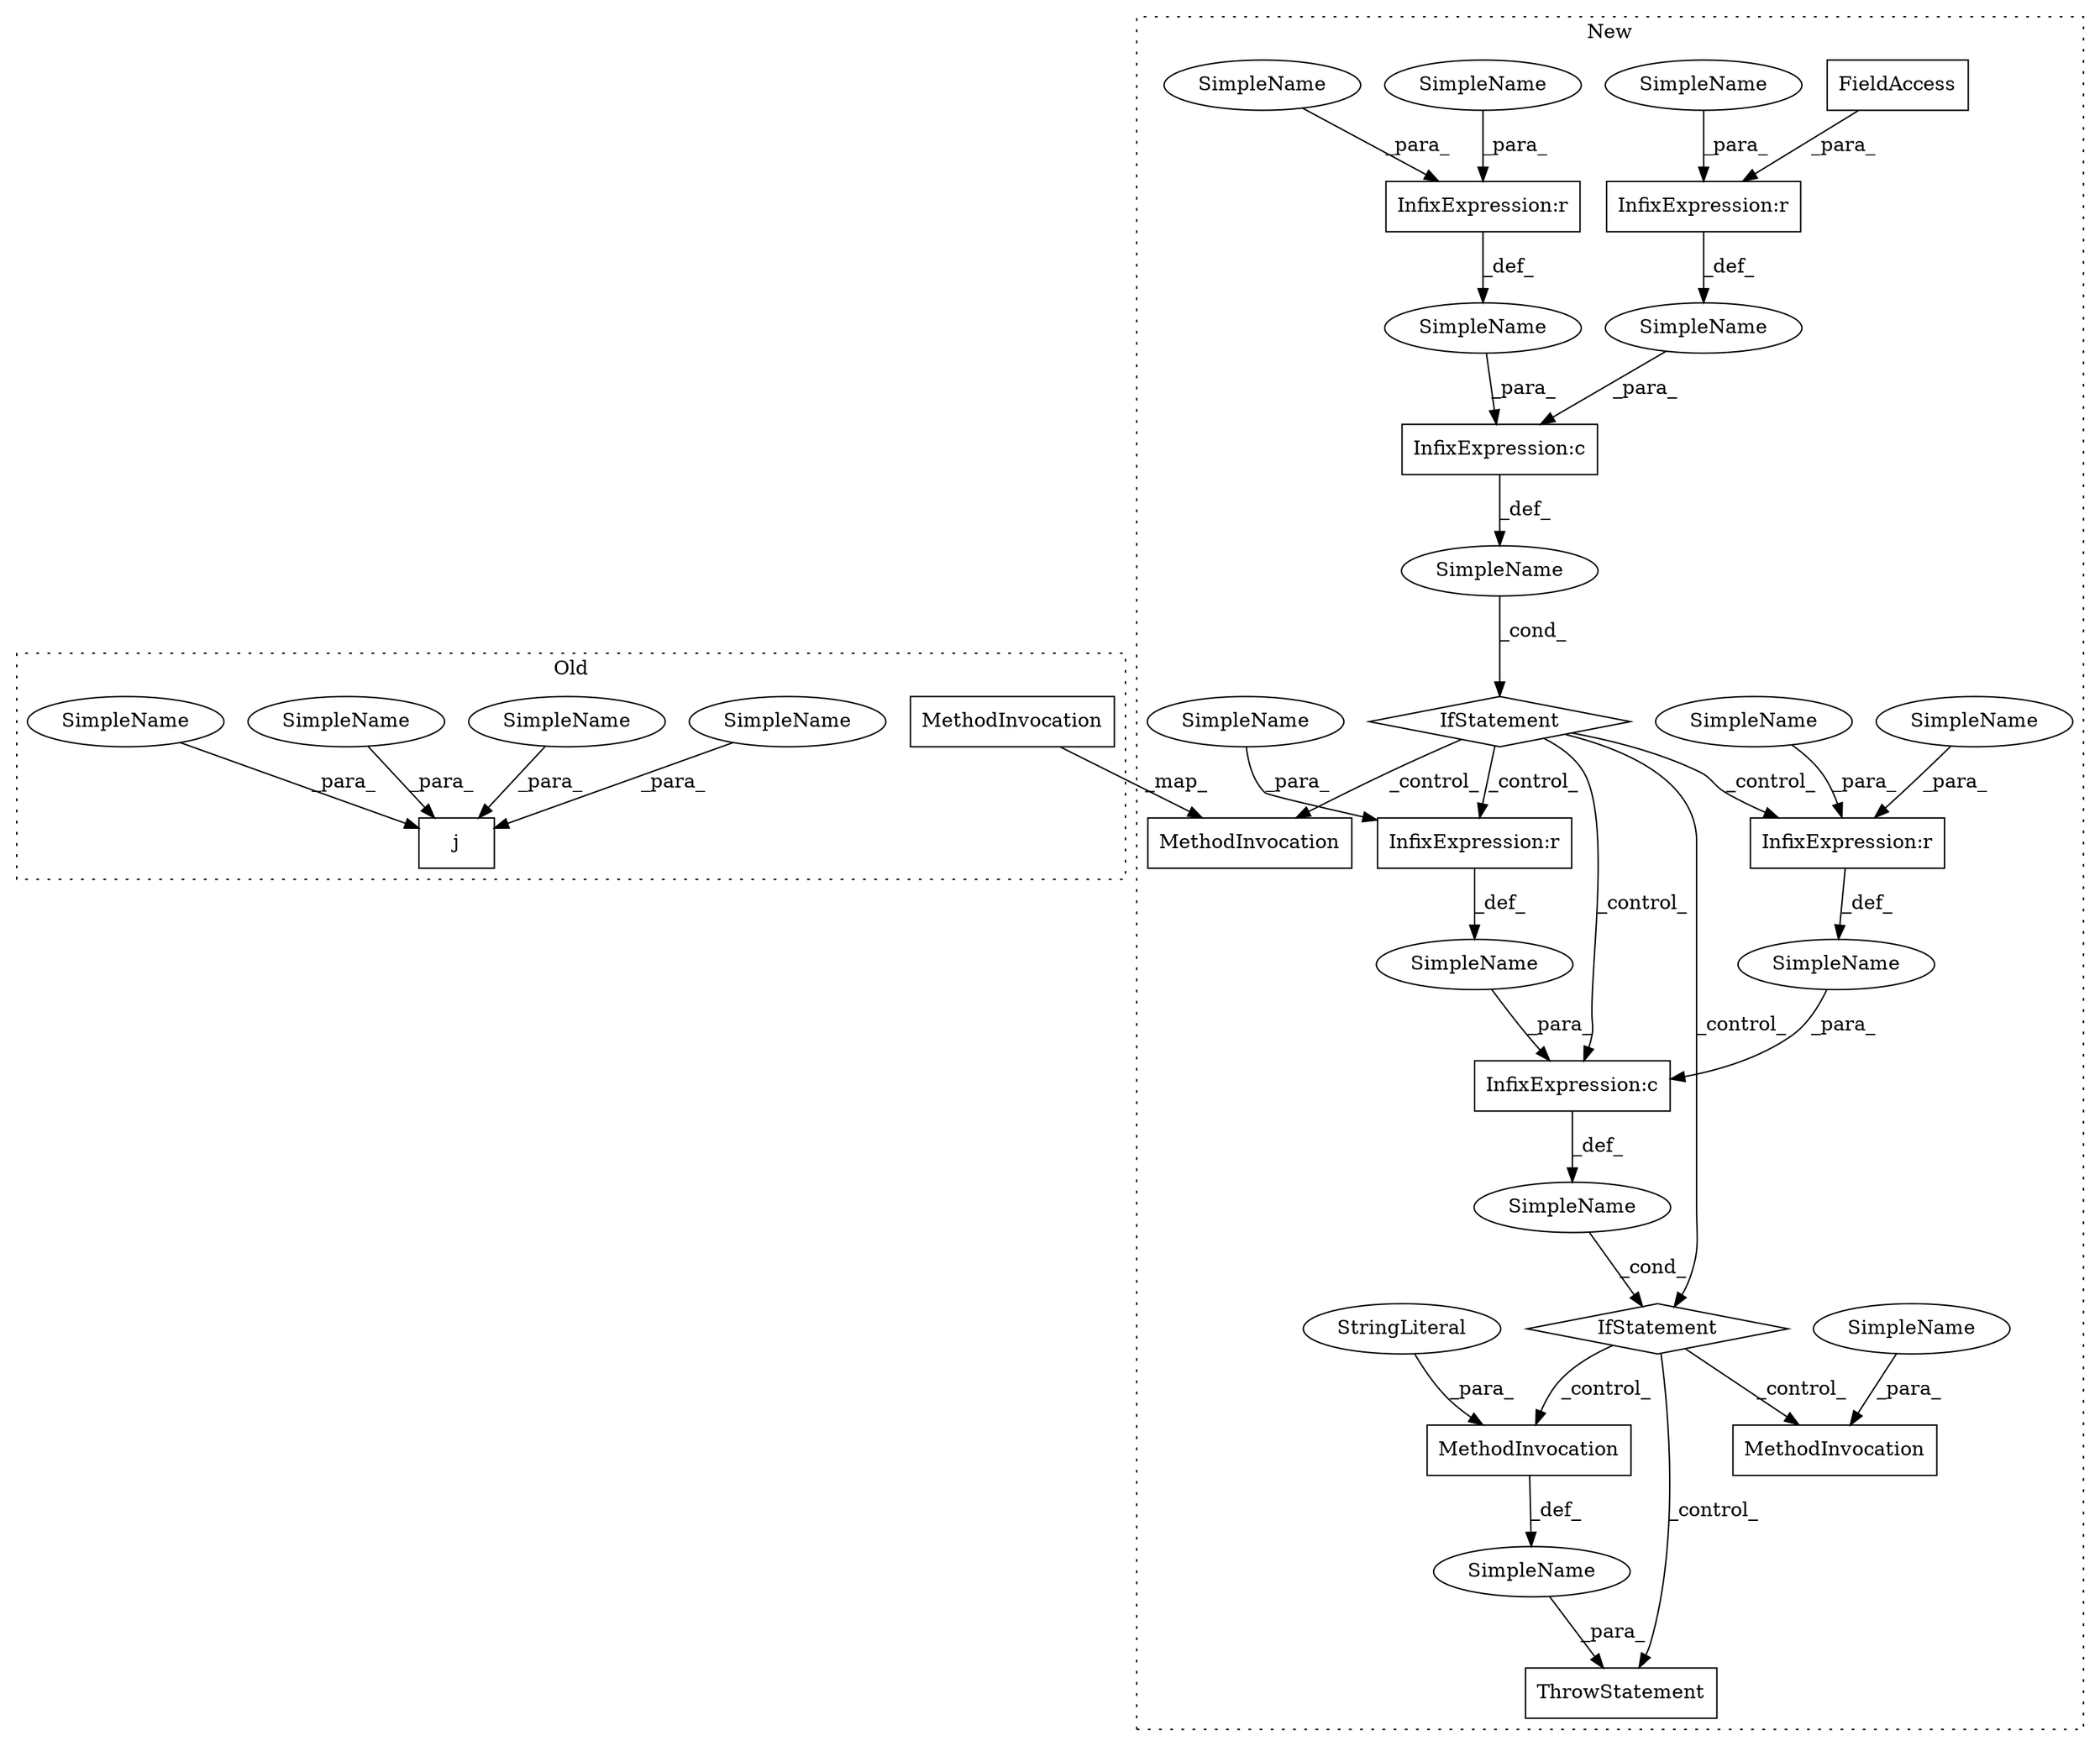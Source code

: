 digraph G {
subgraph cluster0 {
6 [label="MethodInvocation" a="32" s="6238,6257" l="6,1" shape="box"];
9 [label="SimpleName" a="42" s="6086" l="6" shape="ellipse"];
10 [label="SimpleName" a="42" s="6066" l="7" shape="ellipse"];
18 [label="SimpleName" a="42" s="6105" l="7" shape="ellipse"];
25 [label="SimpleName" a="42" s="6125" l="6" shape="ellipse"];
28 [label="j" a="106" s="6066" l="65" shape="box"];
label = "Old";
style="dotted";
}
subgraph cluster1 {
1 [label="FieldAccess" a="22" s="6036" l="6" shape="box"];
2 [label="IfStatement" a="25" s="6011,6051" l="4,2" shape="diamond"];
3 [label="IfStatement" a="25" s="6103,6143" l="4,2" shape="diamond"];
4 [label="MethodInvocation" a="32" s="6159,6238" l="22,1" shape="box"];
5 [label="MethodInvocation" a="32" s="6265,6286" l="6,1" shape="box"];
7 [label="MethodInvocation" a="32" s="6065,6084" l="6,1" shape="box"];
8 [label="SimpleName" a="42" s="6118" l="4" shape="ellipse"];
11 [label="SimpleName" a="42" s="" l="" shape="ellipse"];
12 [label="SimpleName" a="42" s="" l="" shape="ellipse"];
13 [label="SimpleName" a="42" s="6046" l="4" shape="ellipse"];
14 [label="SimpleName" a="42" s="6138" l="4" shape="ellipse"];
15 [label="SimpleName" a="42" s="6026" l="4" shape="ellipse"];
16 [label="SimpleName" a="42" s="6271" l="7" shape="ellipse"];
17 [label="SimpleName" a="42" s="6016" l="6" shape="ellipse"];
19 [label="SimpleName" a="42" s="6108" l="6" shape="ellipse"];
20 [label="SimpleName" a="42" s="" l="" shape="ellipse"];
21 [label="SimpleName" a="42" s="" l="" shape="ellipse"];
22 [label="SimpleName" a="42" s="" l="" shape="ellipse"];
23 [label="SimpleName" a="42" s="" l="" shape="ellipse"];
24 [label="SimpleName" a="42" s="" l="" shape="ellipse"];
26 [label="StringLiteral" a="45" s="6181" l="57" shape="ellipse"];
27 [label="ThrowStatement" a="53" s="6153" l="6" shape="box"];
29 [label="InfixExpression:c" a="27" s="6123" l="4" shape="box"];
30 [label="InfixExpression:c" a="27" s="6031" l="4" shape="box"];
31 [label="InfixExpression:r" a="27" s="6114" l="4" shape="box"];
32 [label="InfixExpression:r" a="27" s="6134" l="4" shape="box"];
33 [label="InfixExpression:r" a="27" s="6022" l="4" shape="box"];
34 [label="InfixExpression:r" a="27" s="6042" l="4" shape="box"];
label = "New";
style="dotted";
}
1 -> 34 [label="_para_"];
2 -> 31 [label="_control_"];
2 -> 3 [label="_control_"];
2 -> 7 [label="_control_"];
2 -> 29 [label="_control_"];
2 -> 32 [label="_control_"];
3 -> 4 [label="_control_"];
3 -> 5 [label="_control_"];
3 -> 27 [label="_control_"];
4 -> 11 [label="_def_"];
6 -> 7 [label="_map_"];
8 -> 31 [label="_para_"];
9 -> 28 [label="_para_"];
10 -> 28 [label="_para_"];
11 -> 27 [label="_para_"];
12 -> 29 [label="_para_"];
13 -> 34 [label="_para_"];
14 -> 32 [label="_para_"];
15 -> 33 [label="_para_"];
16 -> 5 [label="_para_"];
17 -> 33 [label="_para_"];
18 -> 28 [label="_para_"];
19 -> 31 [label="_para_"];
20 -> 30 [label="_para_"];
21 -> 30 [label="_para_"];
22 -> 2 [label="_cond_"];
23 -> 29 [label="_para_"];
24 -> 3 [label="_cond_"];
25 -> 28 [label="_para_"];
26 -> 4 [label="_para_"];
29 -> 24 [label="_def_"];
30 -> 22 [label="_def_"];
31 -> 12 [label="_def_"];
32 -> 23 [label="_def_"];
33 -> 20 [label="_def_"];
34 -> 21 [label="_def_"];
}